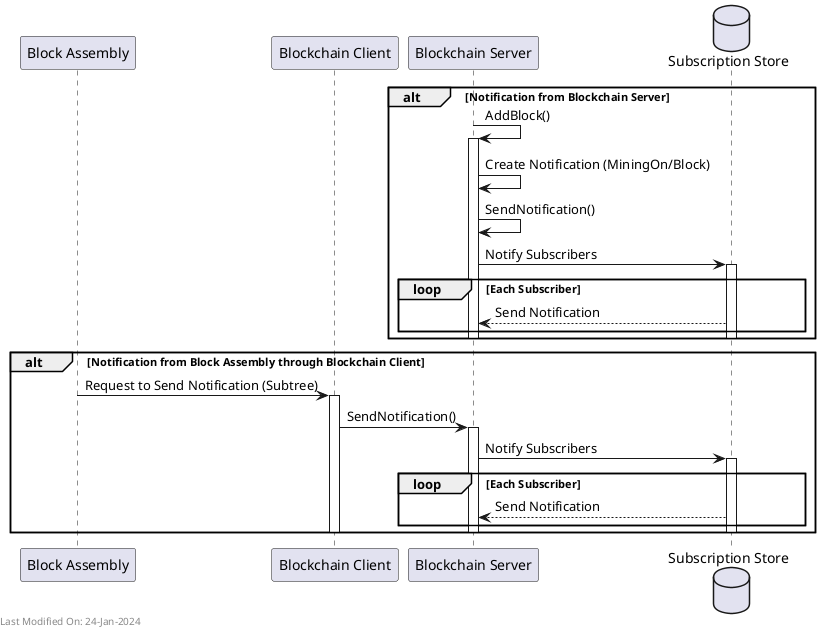 
@startuml
participant "Block Assembly" as Assembly
participant "Blockchain Client" as Client
participant "Blockchain Server" as Server
database "Subscription Store" as Store

alt Notification from Blockchain Server

    Server -> Server: AddBlock()
    activate Server
    Server -> Server: Create Notification (MiningOn/Block)
    Server -> Server: SendNotification()
    Server -> Store: Notify Subscribers
    activate Store
    loop Each Subscriber
        Store --> Server: Send Notification
    end
    deactivate Store
    deactivate Server

end

alt Notification from Block Assembly through Blockchain Client
    Assembly -> Client: Request to Send Notification (Subtree)
    activate Client
    Client -> Server: SendNotification()
    activate Server
    Server -> Store: Notify Subscribers
    activate Store
    loop Each Subscriber
        Store --> Server: Send Notification
    end
    deactivate Store
    deactivate Server
    deactivate Client
end

left footer Last Modified On: 24-Jan-2024

@enduml
